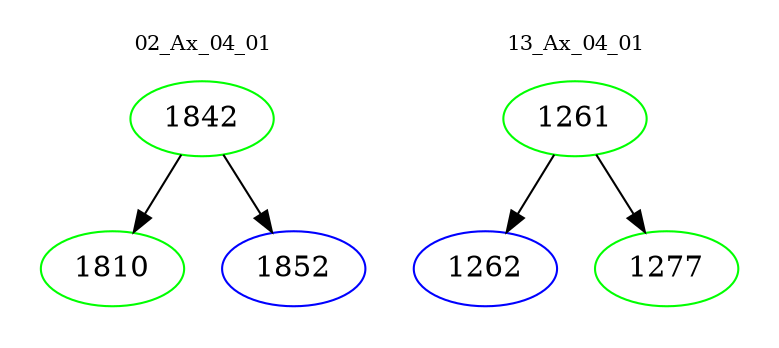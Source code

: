 digraph{
subgraph cluster_0 {
color = white
label = "02_Ax_04_01";
fontsize=10;
T0_1842 [label="1842", color="green"]
T0_1842 -> T0_1810 [color="black"]
T0_1810 [label="1810", color="green"]
T0_1842 -> T0_1852 [color="black"]
T0_1852 [label="1852", color="blue"]
}
subgraph cluster_1 {
color = white
label = "13_Ax_04_01";
fontsize=10;
T1_1261 [label="1261", color="green"]
T1_1261 -> T1_1262 [color="black"]
T1_1262 [label="1262", color="blue"]
T1_1261 -> T1_1277 [color="black"]
T1_1277 [label="1277", color="green"]
}
}
